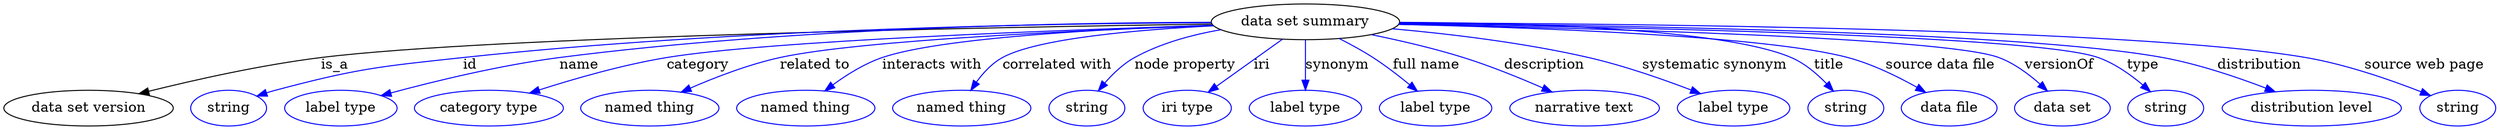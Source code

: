 digraph {
	graph [bb="0,0,2055.2,123"];
	node [label="\N"];
	"data set summary"	 [height=0.5,
		label="data set summary",
		pos="1072.6,105",
		width=2.0401];
	"data set version"	 [height=0.5,
		pos="65.644,18",
		width=1.8234];
	"data set summary" -> "data set version"	 [label=is_a,
		lp="270.64,61.5",
		pos="e,107.86,31.886 999.17,103.75 826.93,100.49 400.99,90.457 259.64,69 210.81,61.587 156.54,46.734 117.85,34.961"];
	id	 [color=blue,
		height=0.5,
		label=string,
		pos="179.64,18",
		width=0.84854];
	"data set summary" -> id	 [color=blue,
		label=id,
		lp="385.14,61.5",
		pos="e,203.42,29.725 999.69,102.61 846.92,97.382 497.79,84.164 379.64,69 307.63,59.757 288.72,58.366 219.64,36 217.38,35.268 215.08,34.446 \
212.77,33.568",
		style=solid];
	name	 [color=blue,
		height=0.5,
		label="label type",
		pos="273.64,18",
		width=1.2638];
	"data set summary" -> name	 [color=blue,
		label=name,
		lp="478.14,61.5",
		pos="e,308.32,29.907 999.74,102.37 861.09,97.084 564.19,84.369 462.64,69 412.21,61.367 355.95,45.154 318.03,33.046",
		style=solid];
	category	 [color=blue,
		height=0.5,
		label="category type",
		pos="395.64,18",
		width=1.6249];
	"data set summary" -> category	 [color=blue,
		label=category,
		lp="578.14,61.5",
		pos="e,431.62,32.294 1000,102.11 878.21,96.912 637.86,84.994 554.64,69 515.6,61.495 472.75,47.393 441.38,35.916",
		style=solid];
	"related to"	 [color=blue,
		height=0.5,
		label="named thing",
		pos="527.64,18",
		width=1.5346];
	"data set summary" -> "related to"	 [color=blue,
		label="related to",
		lp="675.64,61.5",
		pos="e,557.34,33.494 1000.4,101.56 897.53,96.208 714.16,84.817 649.64,69 620.84,61.937 590.03,49.014 566.58,37.944",
		style=solid];
	"interacts with"	 [color=blue,
		height=0.5,
		label="named thing",
		pos="655.64,18",
		width=1.5346];
	"data set summary" -> "interacts with"	 [color=blue,
		label="interacts with",
		lp="772.64,61.5",
		pos="e,676.3,34.98 1000.8,101.19 916.75,96.047 782.98,85.585 735.64,69 717.32,62.581 698.91,51.262 684.38,40.915",
		style=solid];
	"correlated with"	 [color=blue,
		height=0.5,
		label="named thing",
		pos="783.64,18",
		width=1.5346];
	"data set summary" -> "correlated with"	 [color=blue,
		label="correlated with",
		lp="874.64,61.5",
		pos="e,796.01,35.555 1002.8,99.411 943.06,93.743 862.42,83.702 833.64,69 821.74,62.917 810.99,52.912 802.54,43.368",
		style=solid];
	"node property"	 [color=blue,
		height=0.5,
		label=string,
		pos="887.64,18",
		width=0.84854];
	"data set summary" -> "node property"	 [color=blue,
		label="node property",
		lp="975.64,61.5",
		pos="e,899.9,34.538 1009.8,95.515 986.06,90.113 959.54,81.769 937.64,69 925.93,62.168 915.1,51.864 906.53,42.303",
		style=solid];
	iri	 [color=blue,
		height=0.5,
		label="iri type",
		pos="972.64,18",
		width=1.011];
	"data set summary" -> iri	 [color=blue,
		label=iri,
		lp="1035.1,61.5",
		pos="e,990.83,33.824 1052.4,87.394 1036.9,73.911 1015.4,55.208 998.64,40.617",
		style=solid];
	synonym	 [color=blue,
		height=0.5,
		label="label type",
		pos="1072.6,18",
		width=1.2638];
	"data set summary" -> synonym	 [color=blue,
		label=synonym,
		lp="1098.1,61.5",
		pos="e,1072.6,36.003 1072.6,86.974 1072.6,75.192 1072.6,59.561 1072.6,46.158",
		style=solid];
	"full name"	 [color=blue,
		height=0.5,
		label="label type",
		pos="1181.6,18",
		width=1.2638];
	"data set summary" -> "full name"	 [color=blue,
		label="full name",
		lp="1172.1,61.5",
		pos="e,1165.3,34.882 1100.4,88.164 1109.4,82.407 1119.1,75.717 1127.6,69 1138.1,60.761 1148.9,50.884 1158,42.025",
		style=solid];
	description	 [color=blue,
		height=0.5,
		label="narrative text",
		pos="1302.6,18",
		width=1.6068];
	"data set summary" -> description	 [color=blue,
		label=description,
		lp="1267.1,61.5",
		pos="e,1274.9,34.069 1126.6,92.666 1150.3,86.585 1178.2,78.506 1202.6,69 1224.2,60.601 1247.4,49.001 1265.9,38.986",
		style=solid];
	"systematic synonym"	 [color=blue,
		height=0.5,
		label="label type",
		pos="1423.6,18",
		width=1.2638];
	"data set summary" -> "systematic synonym"	 [color=blue,
		label="systematic synonym",
		lp="1399.6,61.5",
		pos="e,1395.3,32.165 1141.5,98.545 1187.4,93.174 1248.9,83.94 1301.6,69 1330.8,60.754 1362.2,47.476 1385.9,36.535",
		style=solid];
	title	 [color=blue,
		height=0.5,
		label=string,
		pos="1517.6,18",
		width=0.84854];
	"data set summary" -> title	 [color=blue,
		label=title,
		lp="1494.6,61.5",
		pos="e,1504.2,34.355 1146,103.55 1242.2,100.73 1405,92.54 1459.6,69 1473.8,62.909 1486.9,52.032 1497.1,41.882",
		style=solid];
	"source data file"	 [color=blue,
		height=0.5,
		label="data file",
		pos="1605.6,18",
		width=1.1013];
	"data set summary" -> "source data file"	 [color=blue,
		label="source data file",
		lp="1587.6,61.5",
		pos="e,1583.5,33.134 1145.7,102.55 1251.9,98.383 1443.4,88.414 1509.6,69 1532.6,62.261 1556.4,49.674 1574.6,38.691",
		style=solid];
	versionOf	 [color=blue,
		height=0.5,
		label="data set",
		pos="1700.6,18",
		width=1.0471];
	"data set summary" -> versionOf	 [color=blue,
		label=versionOf,
		lp="1688.1,61.5",
		pos="e,1684.7,34.515 1145.7,102.67 1287.3,97.803 1589.1,85.632 1633.6,69 1649.7,63.017 1665,51.85 1677,41.488",
		style=solid];
	type	 [color=blue,
		height=0.5,
		label=string,
		pos="1786.6,18",
		width=0.84854];
	"data set summary" -> type	 [color=blue,
		label=type,
		lp="1758.6,61.5",
		pos="e,1771.5,33.822 1145.9,103.34 1303.9,99.414 1667,88.391 1719.6,69 1736.2,62.904 1752,51.235 1764.1,40.596",
		style=solid];
	distribution	 [color=blue,
		height=0.5,
		label="distribution level",
		pos="1905.6,18",
		width=1.9679];
	"data set summary" -> distribution	 [color=blue,
		label=distribution,
		lp="1855.1,61.5",
		pos="e,1873.2,34.018 1146.2,104.19 1301.2,102.01 1656.5,94.333 1774.6,69 1805.5,62.375 1838.7,49.408 1863.9,38.207",
		style=solid];
	"source web page"	 [color=blue,
		height=0.5,
		label=string,
		pos="2024.6,18",
		width=0.84854];
	"data set summary" -> "source web page"	 [color=blue,
		label="source web page",
		lp="1988.1,61.5",
		pos="e,2001.2,29.824 1146.4,104.49 1319.7,102.84 1749.3,96.063 1890.6,69 1926.6,62.122 1965.4,46.335 1992,34.134",
		style=solid];
}
